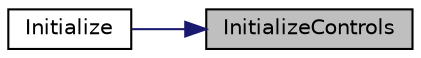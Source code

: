 digraph "InitializeControls"
{
 // LATEX_PDF_SIZE
  edge [fontname="Helvetica",fontsize="10",labelfontname="Helvetica",labelfontsize="10"];
  node [fontname="Helvetica",fontsize="10",shape=record];
  rankdir="RL";
  Node66 [label="InitializeControls",height=0.2,width=0.4,color="black", fillcolor="grey75", style="filled", fontcolor="black",tooltip=" "];
  Node66 -> Node67 [dir="back",color="midnightblue",fontsize="10",style="solid",fontname="Helvetica"];
  Node67 [label="Initialize",height=0.2,width=0.4,color="black", fillcolor="white", style="filled",URL="$classviolet_1_1ThisAddIn.html#ae272c57053102794b03f581e91d8be05",tooltip=" "];
}
